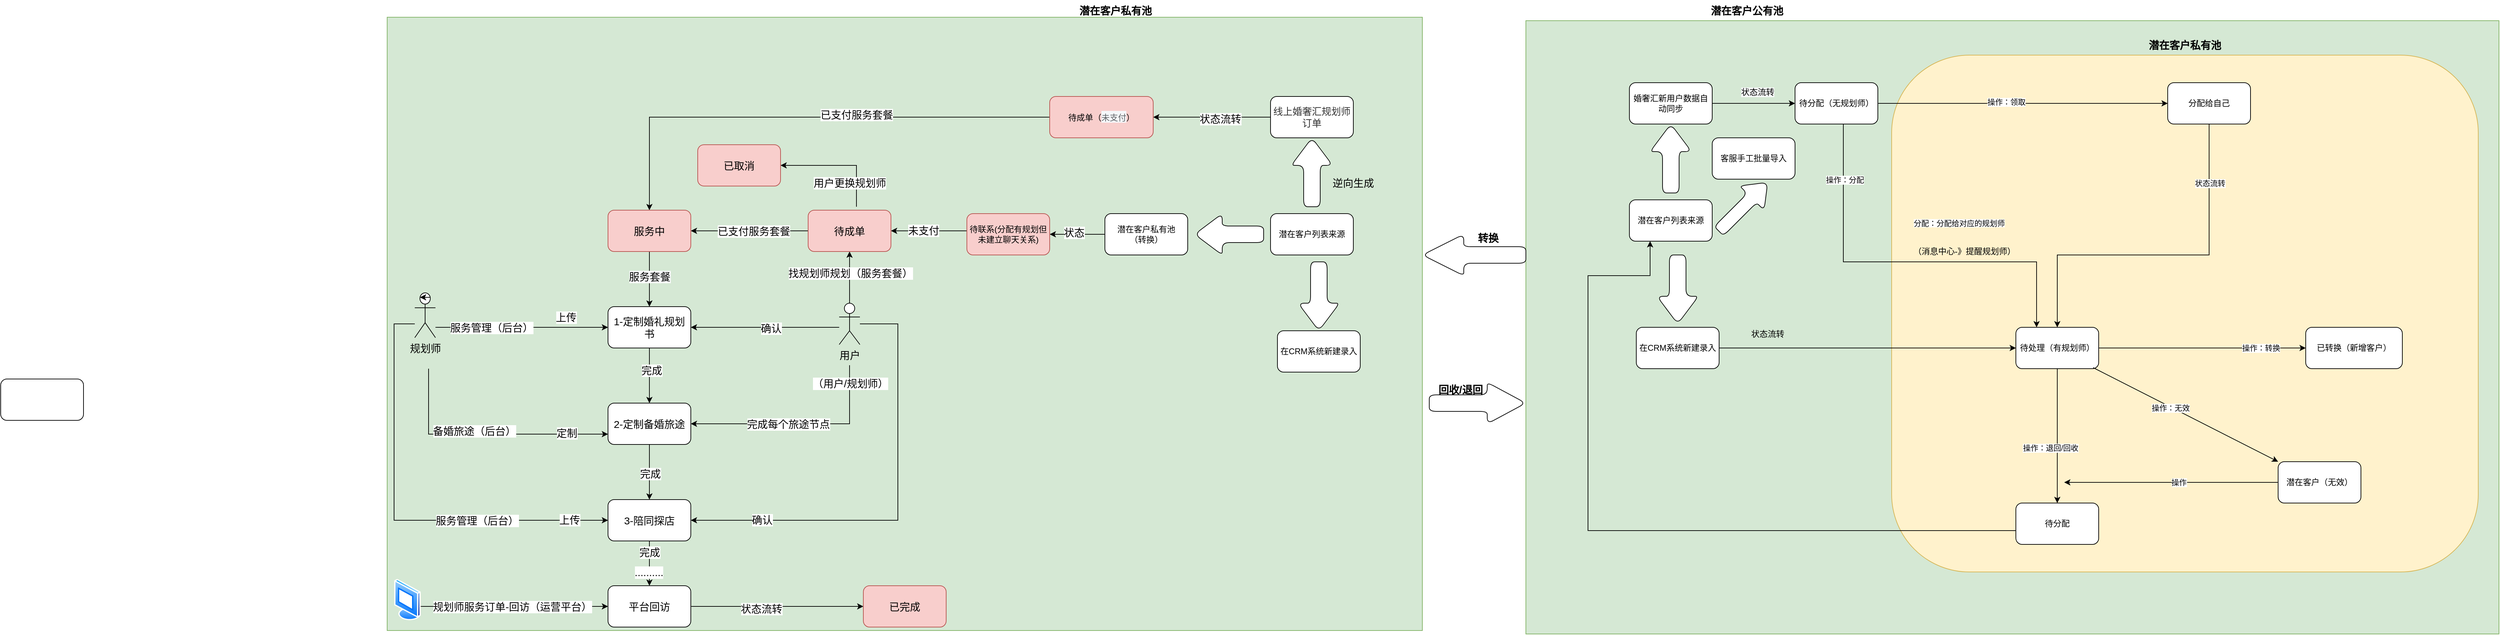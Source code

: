 <mxfile version="20.5.3" type="github">
  <diagram id="AHrSXwYfTzhvrlqlwkTV" name="第 1 页">
    <mxGraphModel dx="5383" dy="2477" grid="1" gridSize="10" guides="1" tooltips="1" connect="1" arrows="1" fold="1" page="1" pageScale="1" pageWidth="827" pageHeight="1169" math="0" shadow="0">
      <root>
        <mxCell id="0" />
        <mxCell id="1" parent="0" />
        <mxCell id="m_f-bOdlUHWgCZtoHaHE-9" value="" style="rounded=0;whiteSpace=wrap;html=1;fontSize=15;fillColor=#d5e8d4;strokeColor=#82b366;" vertex="1" parent="1">
          <mxGeometry x="-1720" y="-65" width="1500" height="890" as="geometry" />
        </mxCell>
        <mxCell id="jvQon4aiT2xwoVpZ9eFU-58" value="" style="rounded=0;whiteSpace=wrap;html=1;fillColor=#d5e8d4;strokeColor=#82b366;" parent="1" vertex="1">
          <mxGeometry x="-70" y="-60" width="1410" height="890" as="geometry" />
        </mxCell>
        <mxCell id="m_f-bOdlUHWgCZtoHaHE-1" value="" style="rounded=1;whiteSpace=wrap;html=1;fillColor=#fff2cc;strokeColor=#d6b656;" vertex="1" parent="1">
          <mxGeometry x="460" y="-10" width="850" height="750" as="geometry" />
        </mxCell>
        <mxCell id="jvQon4aiT2xwoVpZ9eFU-1" value="潜在客户列表来源" style="rounded=1;whiteSpace=wrap;html=1;" parent="1" vertex="1">
          <mxGeometry x="80" y="200" width="120" height="60" as="geometry" />
        </mxCell>
        <mxCell id="jvQon4aiT2xwoVpZ9eFU-4" value="" style="shape=singleArrow;whiteSpace=wrap;html=1;arrowWidth=0.4;arrowSize=0.4;rounded=1;direction=south;rotation=-180;" parent="1" vertex="1">
          <mxGeometry x="110" y="90" width="60" height="100" as="geometry" />
        </mxCell>
        <mxCell id="jvQon4aiT2xwoVpZ9eFU-17" value="" style="edgeStyle=orthogonalEdgeStyle;rounded=0;orthogonalLoop=1;jettySize=auto;html=1;" parent="1" source="jvQon4aiT2xwoVpZ9eFU-5" target="jvQon4aiT2xwoVpZ9eFU-16" edge="1">
          <mxGeometry relative="1" as="geometry" />
        </mxCell>
        <mxCell id="jvQon4aiT2xwoVpZ9eFU-5" value="婚奢汇新用户数据自动同步" style="rounded=1;whiteSpace=wrap;html=1;" parent="1" vertex="1">
          <mxGeometry x="80" y="30" width="120" height="60" as="geometry" />
        </mxCell>
        <mxCell id="jvQon4aiT2xwoVpZ9eFU-6" value="客服手工批量导入" style="whiteSpace=wrap;html=1;rounded=1;" parent="1" vertex="1">
          <mxGeometry x="200" y="110" width="120" height="60" as="geometry" />
        </mxCell>
        <mxCell id="jvQon4aiT2xwoVpZ9eFU-14" value="" style="edgeStyle=orthogonalEdgeStyle;rounded=0;orthogonalLoop=1;jettySize=auto;html=1;" parent="1" source="jvQon4aiT2xwoVpZ9eFU-10" target="jvQon4aiT2xwoVpZ9eFU-13" edge="1">
          <mxGeometry relative="1" as="geometry" />
        </mxCell>
        <mxCell id="jvQon4aiT2xwoVpZ9eFU-10" value="在CRM系统新建录入" style="whiteSpace=wrap;html=1;rounded=1;" parent="1" vertex="1">
          <mxGeometry x="90" y="385" width="120" height="60" as="geometry" />
        </mxCell>
        <mxCell id="jvQon4aiT2xwoVpZ9eFU-12" value="" style="shape=singleArrow;whiteSpace=wrap;html=1;arrowWidth=0.4;arrowSize=0.4;rounded=1;direction=south;" parent="1" vertex="1">
          <mxGeometry x="120" y="280" width="60" height="100" as="geometry" />
        </mxCell>
        <mxCell id="jvQon4aiT2xwoVpZ9eFU-26" value="" style="edgeStyle=orthogonalEdgeStyle;rounded=0;orthogonalLoop=1;jettySize=auto;html=1;" parent="1" source="jvQon4aiT2xwoVpZ9eFU-13" target="jvQon4aiT2xwoVpZ9eFU-25" edge="1">
          <mxGeometry relative="1" as="geometry" />
        </mxCell>
        <mxCell id="jvQon4aiT2xwoVpZ9eFU-27" value="操作：退回/回收" style="edgeLabel;html=1;align=center;verticalAlign=middle;resizable=0;points=[];" parent="jvQon4aiT2xwoVpZ9eFU-26" vertex="1" connectable="0">
          <mxGeometry x="-0.1" y="1" relative="1" as="geometry">
            <mxPoint x="-11" y="27" as="offset" />
          </mxGeometry>
        </mxCell>
        <mxCell id="jvQon4aiT2xwoVpZ9eFU-37" value="" style="edgeStyle=orthogonalEdgeStyle;rounded=0;orthogonalLoop=1;jettySize=auto;html=1;" parent="1" source="jvQon4aiT2xwoVpZ9eFU-13" target="jvQon4aiT2xwoVpZ9eFU-36" edge="1">
          <mxGeometry relative="1" as="geometry" />
        </mxCell>
        <mxCell id="jvQon4aiT2xwoVpZ9eFU-39" value="操作：转换" style="edgeLabel;html=1;align=center;verticalAlign=middle;resizable=0;points=[];" parent="jvQon4aiT2xwoVpZ9eFU-37" vertex="1" connectable="0">
          <mxGeometry x="-0.496" y="2" relative="1" as="geometry">
            <mxPoint x="159" y="2" as="offset" />
          </mxGeometry>
        </mxCell>
        <mxCell id="jvQon4aiT2xwoVpZ9eFU-13" value="待处理（有规划师）" style="whiteSpace=wrap;html=1;rounded=1;" parent="1" vertex="1">
          <mxGeometry x="640" y="385" width="120" height="60" as="geometry" />
        </mxCell>
        <mxCell id="jvQon4aiT2xwoVpZ9eFU-15" value="状态流转" style="text;html=1;align=center;verticalAlign=middle;resizable=0;points=[];autosize=1;strokeColor=none;fillColor=none;" parent="1" vertex="1">
          <mxGeometry x="245" y="380" width="70" height="30" as="geometry" />
        </mxCell>
        <mxCell id="jvQon4aiT2xwoVpZ9eFU-21" style="edgeStyle=orthogonalEdgeStyle;rounded=0;orthogonalLoop=1;jettySize=auto;html=1;entryX=0.25;entryY=0;entryDx=0;entryDy=0;" parent="1" source="jvQon4aiT2xwoVpZ9eFU-16" target="jvQon4aiT2xwoVpZ9eFU-13" edge="1">
          <mxGeometry relative="1" as="geometry">
            <mxPoint x="380" y="370" as="targetPoint" />
            <Array as="points">
              <mxPoint x="390" y="290" />
              <mxPoint x="670" y="290" />
            </Array>
          </mxGeometry>
        </mxCell>
        <mxCell id="jvQon4aiT2xwoVpZ9eFU-24" value="操作：分配" style="edgeLabel;html=1;align=center;verticalAlign=middle;resizable=0;points=[];" parent="jvQon4aiT2xwoVpZ9eFU-21" vertex="1" connectable="0">
          <mxGeometry x="-0.539" y="2" relative="1" as="geometry">
            <mxPoint y="-52" as="offset" />
          </mxGeometry>
        </mxCell>
        <mxCell id="jvQon4aiT2xwoVpZ9eFU-29" value="" style="edgeStyle=orthogonalEdgeStyle;rounded=0;orthogonalLoop=1;jettySize=auto;html=1;" parent="1" source="jvQon4aiT2xwoVpZ9eFU-16" target="jvQon4aiT2xwoVpZ9eFU-28" edge="1">
          <mxGeometry relative="1" as="geometry" />
        </mxCell>
        <mxCell id="jvQon4aiT2xwoVpZ9eFU-31" value="操作：领取" style="edgeLabel;html=1;align=center;verticalAlign=middle;resizable=0;points=[];" parent="jvQon4aiT2xwoVpZ9eFU-29" vertex="1" connectable="0">
          <mxGeometry x="-0.117" y="3" relative="1" as="geometry">
            <mxPoint y="1" as="offset" />
          </mxGeometry>
        </mxCell>
        <mxCell id="jvQon4aiT2xwoVpZ9eFU-16" value="待分配（无规划师）" style="whiteSpace=wrap;html=1;rounded=1;" parent="1" vertex="1">
          <mxGeometry x="320" y="30" width="120" height="60" as="geometry" />
        </mxCell>
        <mxCell id="jvQon4aiT2xwoVpZ9eFU-18" value="&lt;meta charset=&quot;utf-8&quot;&gt;&lt;span style=&quot;color: rgb(0, 0, 0); font-family: Helvetica; font-size: 12px; font-style: normal; font-variant-ligatures: normal; font-variant-caps: normal; font-weight: 400; letter-spacing: normal; orphans: 2; text-align: center; text-indent: 0px; text-transform: none; widows: 2; word-spacing: 0px; -webkit-text-stroke-width: 0px; background-color: rgb(248, 249, 250); text-decoration-thickness: initial; text-decoration-style: initial; text-decoration-color: initial; float: none; display: inline !important;&quot;&gt;状态流转&lt;/span&gt;" style="text;whiteSpace=wrap;html=1;" parent="1" vertex="1">
          <mxGeometry x="240" y="30" width="80" height="40" as="geometry" />
        </mxCell>
        <mxCell id="jvQon4aiT2xwoVpZ9eFU-19" value="" style="shape=singleArrow;whiteSpace=wrap;html=1;arrowWidth=0.378;arrowSize=0.323;rounded=1;direction=north;rotation=45;" parent="1" vertex="1">
          <mxGeometry x="220" y="160" width="50" height="100" as="geometry" />
        </mxCell>
        <mxCell id="jvQon4aiT2xwoVpZ9eFU-23" value="（消息中心-》提醒规划师）" style="text;html=1;align=center;verticalAlign=middle;resizable=0;points=[];autosize=1;strokeColor=none;fillColor=none;" parent="1" vertex="1">
          <mxGeometry x="480" y="260" width="170" height="30" as="geometry" />
        </mxCell>
        <mxCell id="jvQon4aiT2xwoVpZ9eFU-35" style="edgeStyle=orthogonalEdgeStyle;rounded=0;orthogonalLoop=1;jettySize=auto;html=1;entryX=0.25;entryY=1;entryDx=0;entryDy=0;" parent="1" source="jvQon4aiT2xwoVpZ9eFU-25" target="jvQon4aiT2xwoVpZ9eFU-1" edge="1">
          <mxGeometry relative="1" as="geometry">
            <mxPoint x="30" y="330" as="targetPoint" />
            <Array as="points">
              <mxPoint x="20" y="680" />
              <mxPoint x="20" y="310" />
              <mxPoint x="110" y="310" />
            </Array>
          </mxGeometry>
        </mxCell>
        <mxCell id="jvQon4aiT2xwoVpZ9eFU-25" value="待分配" style="whiteSpace=wrap;html=1;rounded=1;" parent="1" vertex="1">
          <mxGeometry x="640" y="640" width="120" height="60" as="geometry" />
        </mxCell>
        <mxCell id="jvQon4aiT2xwoVpZ9eFU-33" style="edgeStyle=orthogonalEdgeStyle;rounded=0;orthogonalLoop=1;jettySize=auto;html=1;entryX=0.5;entryY=0;entryDx=0;entryDy=0;" parent="1" source="jvQon4aiT2xwoVpZ9eFU-28" target="jvQon4aiT2xwoVpZ9eFU-13" edge="1">
          <mxGeometry relative="1" as="geometry">
            <Array as="points">
              <mxPoint x="920" y="280" />
              <mxPoint x="700" y="280" />
            </Array>
          </mxGeometry>
        </mxCell>
        <mxCell id="jvQon4aiT2xwoVpZ9eFU-34" value="状态流转" style="edgeLabel;html=1;align=center;verticalAlign=middle;resizable=0;points=[];" parent="jvQon4aiT2xwoVpZ9eFU-33" vertex="1" connectable="0">
          <mxGeometry x="-0.666" y="1" relative="1" as="geometry">
            <mxPoint as="offset" />
          </mxGeometry>
        </mxCell>
        <mxCell id="jvQon4aiT2xwoVpZ9eFU-28" value="分配给自己" style="whiteSpace=wrap;html=1;rounded=1;" parent="1" vertex="1">
          <mxGeometry x="860" y="30" width="120" height="60" as="geometry" />
        </mxCell>
        <mxCell id="jvQon4aiT2xwoVpZ9eFU-30" value="&lt;span style=&quot;color: rgb(0, 0, 0); font-family: Helvetica; font-size: 11px; font-style: normal; font-variant-ligatures: normal; font-variant-caps: normal; font-weight: 400; letter-spacing: normal; orphans: 2; text-align: center; text-indent: 0px; text-transform: none; widows: 2; word-spacing: 0px; -webkit-text-stroke-width: 0px; background-color: rgb(255, 255, 255); text-decoration-thickness: initial; text-decoration-style: initial; text-decoration-color: initial; float: none; display: inline !important;&quot;&gt;分配：分配给对应的规划师&lt;/span&gt;" style="text;whiteSpace=wrap;html=1;" parent="1" vertex="1">
          <mxGeometry x="490" y="220" width="150" height="40" as="geometry" />
        </mxCell>
        <mxCell id="jvQon4aiT2xwoVpZ9eFU-36" value="已转换（新增客户）" style="whiteSpace=wrap;html=1;rounded=1;" parent="1" vertex="1">
          <mxGeometry x="1060" y="385" width="140" height="60" as="geometry" />
        </mxCell>
        <mxCell id="jvQon4aiT2xwoVpZ9eFU-40" value="" style="endArrow=classic;html=1;rounded=0;exitX=0.933;exitY=0.975;exitDx=0;exitDy=0;exitPerimeter=0;entryX=0;entryY=0;entryDx=0;entryDy=0;" parent="1" source="jvQon4aiT2xwoVpZ9eFU-13" target="jvQon4aiT2xwoVpZ9eFU-41" edge="1">
          <mxGeometry width="50" height="50" relative="1" as="geometry">
            <mxPoint x="620" y="540" as="sourcePoint" />
            <mxPoint x="630" y="520" as="targetPoint" />
          </mxGeometry>
        </mxCell>
        <mxCell id="jvQon4aiT2xwoVpZ9eFU-42" value="操作：无效" style="edgeLabel;html=1;align=center;verticalAlign=middle;resizable=0;points=[];" parent="jvQon4aiT2xwoVpZ9eFU-40" vertex="1" connectable="0">
          <mxGeometry x="-0.158" y="-1" relative="1" as="geometry">
            <mxPoint as="offset" />
          </mxGeometry>
        </mxCell>
        <mxCell id="jvQon4aiT2xwoVpZ9eFU-43" style="edgeStyle=orthogonalEdgeStyle;rounded=0;orthogonalLoop=1;jettySize=auto;html=1;" parent="1" source="jvQon4aiT2xwoVpZ9eFU-41" edge="1">
          <mxGeometry relative="1" as="geometry">
            <mxPoint x="710" y="610" as="targetPoint" />
          </mxGeometry>
        </mxCell>
        <mxCell id="jvQon4aiT2xwoVpZ9eFU-45" value="操作" style="edgeLabel;html=1;align=center;verticalAlign=middle;resizable=0;points=[];" parent="jvQon4aiT2xwoVpZ9eFU-43" vertex="1" connectable="0">
          <mxGeometry x="-0.074" relative="1" as="geometry">
            <mxPoint as="offset" />
          </mxGeometry>
        </mxCell>
        <mxCell id="jvQon4aiT2xwoVpZ9eFU-41" value="潜在客户（无效）" style="rounded=1;whiteSpace=wrap;html=1;" parent="1" vertex="1">
          <mxGeometry x="1020" y="580" width="120" height="60" as="geometry" />
        </mxCell>
        <mxCell id="jvQon4aiT2xwoVpZ9eFU-49" value="潜在客户列表来源" style="rounded=1;whiteSpace=wrap;html=1;" parent="1" vertex="1">
          <mxGeometry x="-440" y="220" width="120" height="60" as="geometry" />
        </mxCell>
        <mxCell id="jvQon4aiT2xwoVpZ9eFU-50" value="" style="shape=singleArrow;whiteSpace=wrap;html=1;arrowWidth=0.4;arrowSize=0.4;rounded=1;direction=south;rotation=-180;" parent="1" vertex="1">
          <mxGeometry x="-410" y="110" width="60" height="100" as="geometry" />
        </mxCell>
        <mxCell id="m_f-bOdlUHWgCZtoHaHE-18" value="" style="edgeStyle=orthogonalEdgeStyle;rounded=0;orthogonalLoop=1;jettySize=auto;html=1;fontSize=15;" edge="1" parent="1" source="jvQon4aiT2xwoVpZ9eFU-51" target="m_f-bOdlUHWgCZtoHaHE-17">
          <mxGeometry relative="1" as="geometry" />
        </mxCell>
        <mxCell id="m_f-bOdlUHWgCZtoHaHE-19" value="状态流转" style="edgeLabel;html=1;align=center;verticalAlign=middle;resizable=0;points=[];fontSize=15;" vertex="1" connectable="0" parent="m_f-bOdlUHWgCZtoHaHE-18">
          <mxGeometry x="-0.133" y="2" relative="1" as="geometry">
            <mxPoint as="offset" />
          </mxGeometry>
        </mxCell>
        <mxCell id="jvQon4aiT2xwoVpZ9eFU-51" value="&lt;span style=&quot;color: rgb(51, 51, 51); font-family: PingFangSC-Regular, &amp;quot;PingFang SC&amp;quot;, sans-serif; font-size: 14px; text-align: left; background-color: rgb(255, 255, 255);&quot;&gt;线上婚奢汇规划师订单&lt;/span&gt;" style="rounded=1;whiteSpace=wrap;html=1;" parent="1" vertex="1">
          <mxGeometry x="-440" y="50" width="120" height="60" as="geometry" />
        </mxCell>
        <mxCell id="m_f-bOdlUHWgCZtoHaHE-21" value="" style="edgeStyle=orthogonalEdgeStyle;rounded=0;orthogonalLoop=1;jettySize=auto;html=1;fontSize=15;" edge="1" parent="1" source="jvQon4aiT2xwoVpZ9eFU-52" target="m_f-bOdlUHWgCZtoHaHE-20">
          <mxGeometry relative="1" as="geometry" />
        </mxCell>
        <mxCell id="m_f-bOdlUHWgCZtoHaHE-45" value="状态" style="edgeLabel;html=1;align=center;verticalAlign=middle;resizable=0;points=[];fontSize=15;" vertex="1" connectable="0" parent="m_f-bOdlUHWgCZtoHaHE-21">
          <mxGeometry x="0.143" y="-3" relative="1" as="geometry">
            <mxPoint as="offset" />
          </mxGeometry>
        </mxCell>
        <mxCell id="jvQon4aiT2xwoVpZ9eFU-52" value="潜在客户私有池&lt;br&gt;（转换）" style="whiteSpace=wrap;html=1;rounded=1;" parent="1" vertex="1">
          <mxGeometry x="-680" y="220" width="120" height="60" as="geometry" />
        </mxCell>
        <mxCell id="jvQon4aiT2xwoVpZ9eFU-53" value="在CRM系统新建录入" style="whiteSpace=wrap;html=1;rounded=1;" parent="1" vertex="1">
          <mxGeometry x="-430" y="390" width="120" height="60" as="geometry" />
        </mxCell>
        <mxCell id="jvQon4aiT2xwoVpZ9eFU-54" value="" style="shape=singleArrow;whiteSpace=wrap;html=1;arrowWidth=0.4;arrowSize=0.4;rounded=1;direction=south;" parent="1" vertex="1">
          <mxGeometry x="-400" y="290" width="60" height="100" as="geometry" />
        </mxCell>
        <mxCell id="jvQon4aiT2xwoVpZ9eFU-55" value="" style="shape=singleArrow;whiteSpace=wrap;html=1;arrowWidth=0.4;arrowSize=0.4;rounded=1;direction=west;" parent="1" vertex="1">
          <mxGeometry x="-550" y="220" width="100" height="60" as="geometry" />
        </mxCell>
        <mxCell id="jvQon4aiT2xwoVpZ9eFU-61" value="&lt;b&gt;&lt;font style=&quot;font-size: 15px;&quot;&gt;潜在客户公有池&lt;/font&gt;&lt;/b&gt;" style="text;html=1;align=center;verticalAlign=middle;resizable=0;points=[];autosize=1;strokeColor=none;fillColor=none;" parent="1" vertex="1">
          <mxGeometry x="185" y="-90" width="130" height="30" as="geometry" />
        </mxCell>
        <mxCell id="m_f-bOdlUHWgCZtoHaHE-4" value="&lt;b style=&quot;font-size: 12px;&quot;&gt;&lt;font style=&quot;font-size: 15px;&quot;&gt;潜在客户私有池&lt;/font&gt;&lt;/b&gt;" style="text;html=1;strokeColor=none;fillColor=none;align=center;verticalAlign=middle;whiteSpace=wrap;rounded=0;fontSize=15;" vertex="1" parent="1">
          <mxGeometry x="810" y="-40" width="150" height="30" as="geometry" />
        </mxCell>
        <mxCell id="m_f-bOdlUHWgCZtoHaHE-10" value="&lt;b style=&quot;font-size: 12px;&quot;&gt;&lt;font style=&quot;font-size: 15px;&quot;&gt;潜在客户私有池&lt;/font&gt;&lt;/b&gt;" style="text;html=1;align=center;verticalAlign=middle;resizable=0;points=[];autosize=1;strokeColor=none;fillColor=none;fontSize=15;" vertex="1" parent="1">
          <mxGeometry x="-730" y="-90" width="130" height="30" as="geometry" />
        </mxCell>
        <mxCell id="m_f-bOdlUHWgCZtoHaHE-11" value="" style="shape=singleArrow;whiteSpace=wrap;html=1;arrowWidth=0.4;arrowSize=0.4;rounded=1;direction=west;" vertex="1" parent="1">
          <mxGeometry x="-220" y="250" width="150" height="60" as="geometry" />
        </mxCell>
        <mxCell id="m_f-bOdlUHWgCZtoHaHE-12" value="&lt;b&gt;转换&lt;/b&gt;" style="text;html=1;align=center;verticalAlign=middle;resizable=0;points=[];autosize=1;strokeColor=none;fillColor=none;fontSize=15;" vertex="1" parent="1">
          <mxGeometry x="-150" y="240" width="50" height="30" as="geometry" />
        </mxCell>
        <mxCell id="m_f-bOdlUHWgCZtoHaHE-14" value="逆向生成" style="text;html=1;strokeColor=none;fillColor=none;align=center;verticalAlign=middle;whiteSpace=wrap;rounded=0;fontSize=15;" vertex="1" parent="1">
          <mxGeometry x="-370" y="160" width="100" height="30" as="geometry" />
        </mxCell>
        <mxCell id="m_f-bOdlUHWgCZtoHaHE-15" value="" style="shape=singleArrow;whiteSpace=wrap;html=1;arrowWidth=0.4;arrowSize=0.4;rounded=1;direction=east;" vertex="1" parent="1">
          <mxGeometry x="-210" y="465" width="140" height="60" as="geometry" />
        </mxCell>
        <mxCell id="m_f-bOdlUHWgCZtoHaHE-16" value="&lt;b&gt;回收/退回&lt;/b&gt;" style="text;html=1;align=center;verticalAlign=middle;resizable=0;points=[];autosize=1;strokeColor=none;fillColor=none;fontSize=15;" vertex="1" parent="1">
          <mxGeometry x="-210" y="460" width="90" height="30" as="geometry" />
        </mxCell>
        <mxCell id="m_f-bOdlUHWgCZtoHaHE-95" style="edgeStyle=orthogonalEdgeStyle;rounded=0;orthogonalLoop=1;jettySize=auto;html=1;fontSize=15;" edge="1" parent="1" source="m_f-bOdlUHWgCZtoHaHE-17" target="m_f-bOdlUHWgCZtoHaHE-36">
          <mxGeometry relative="1" as="geometry" />
        </mxCell>
        <mxCell id="m_f-bOdlUHWgCZtoHaHE-96" value="已支付服务套餐" style="edgeLabel;html=1;align=center;verticalAlign=middle;resizable=0;points=[];fontSize=15;" vertex="1" connectable="0" parent="m_f-bOdlUHWgCZtoHaHE-95">
          <mxGeometry x="-0.217" y="-4" relative="1" as="geometry">
            <mxPoint as="offset" />
          </mxGeometry>
        </mxCell>
        <mxCell id="m_f-bOdlUHWgCZtoHaHE-17" value="待成单（&lt;font face=&quot;Helvetica Neue, Helvetica, PingFang SC, Hiragino Sans GB, Microsoft YaHei, 微软雅黑, Arial, sans-serif&quot; color=&quot;#606266&quot;&gt;&lt;span style=&quot;background-color: rgb(245, 247, 250);&quot;&gt;未支付&lt;/span&gt;&lt;/font&gt;）" style="whiteSpace=wrap;html=1;rounded=1;fillColor=#f8cecc;strokeColor=#b85450;" vertex="1" parent="1">
          <mxGeometry x="-760" y="50" width="150" height="60" as="geometry" />
        </mxCell>
        <mxCell id="m_f-bOdlUHWgCZtoHaHE-31" style="edgeStyle=orthogonalEdgeStyle;rounded=0;orthogonalLoop=1;jettySize=auto;html=1;entryX=1;entryY=0.5;entryDx=0;entryDy=0;fontSize=15;" edge="1" parent="1" source="m_f-bOdlUHWgCZtoHaHE-20" target="m_f-bOdlUHWgCZtoHaHE-23">
          <mxGeometry relative="1" as="geometry">
            <Array as="points">
              <mxPoint x="-910" y="245" />
              <mxPoint x="-910" y="245" />
            </Array>
          </mxGeometry>
        </mxCell>
        <mxCell id="m_f-bOdlUHWgCZtoHaHE-48" value="未支付" style="edgeLabel;html=1;align=center;verticalAlign=middle;resizable=0;points=[];fontSize=15;" vertex="1" connectable="0" parent="m_f-bOdlUHWgCZtoHaHE-31">
          <mxGeometry x="0.143" y="-1" relative="1" as="geometry">
            <mxPoint as="offset" />
          </mxGeometry>
        </mxCell>
        <mxCell id="m_f-bOdlUHWgCZtoHaHE-20" value="待联系(分配有规划但未建立聊天关系)" style="whiteSpace=wrap;html=1;rounded=1;fillColor=#f8cecc;strokeColor=#b85450;" vertex="1" parent="1">
          <mxGeometry x="-880" y="220" width="120" height="60" as="geometry" />
        </mxCell>
        <mxCell id="m_f-bOdlUHWgCZtoHaHE-24" value="" style="edgeStyle=orthogonalEdgeStyle;rounded=0;orthogonalLoop=1;jettySize=auto;html=1;fontSize=15;" edge="1" parent="1" source="m_f-bOdlUHWgCZtoHaHE-22" target="m_f-bOdlUHWgCZtoHaHE-23">
          <mxGeometry relative="1" as="geometry" />
        </mxCell>
        <mxCell id="m_f-bOdlUHWgCZtoHaHE-26" value="找规划师规划（服务套餐）" style="edgeLabel;html=1;align=center;verticalAlign=middle;resizable=0;points=[];fontSize=15;" vertex="1" connectable="0" parent="m_f-bOdlUHWgCZtoHaHE-24">
          <mxGeometry x="0.185" y="-1" relative="1" as="geometry">
            <mxPoint as="offset" />
          </mxGeometry>
        </mxCell>
        <mxCell id="m_f-bOdlUHWgCZtoHaHE-59" style="edgeStyle=orthogonalEdgeStyle;rounded=0;orthogonalLoop=1;jettySize=auto;html=1;entryX=1;entryY=0.5;entryDx=0;entryDy=0;fontSize=15;" edge="1" parent="1" source="m_f-bOdlUHWgCZtoHaHE-22" target="m_f-bOdlUHWgCZtoHaHE-39">
          <mxGeometry relative="1" as="geometry">
            <Array as="points">
              <mxPoint x="-1120" y="385" />
              <mxPoint x="-1120" y="385" />
            </Array>
          </mxGeometry>
        </mxCell>
        <mxCell id="m_f-bOdlUHWgCZtoHaHE-60" value="确认" style="edgeLabel;html=1;align=center;verticalAlign=middle;resizable=0;points=[];fontSize=15;" vertex="1" connectable="0" parent="m_f-bOdlUHWgCZtoHaHE-59">
          <mxGeometry x="-0.063" y="1" relative="1" as="geometry">
            <mxPoint x="1" as="offset" />
          </mxGeometry>
        </mxCell>
        <mxCell id="m_f-bOdlUHWgCZtoHaHE-67" style="edgeStyle=orthogonalEdgeStyle;rounded=0;orthogonalLoop=1;jettySize=auto;html=1;entryX=1;entryY=0.5;entryDx=0;entryDy=0;fontSize=15;" edge="1" parent="1" target="m_f-bOdlUHWgCZtoHaHE-61">
          <mxGeometry relative="1" as="geometry">
            <mxPoint x="-1050" y="440" as="sourcePoint" />
            <Array as="points">
              <mxPoint x="-1050" y="525" />
            </Array>
          </mxGeometry>
        </mxCell>
        <mxCell id="m_f-bOdlUHWgCZtoHaHE-69" value="完成每个旅途节点" style="edgeLabel;html=1;align=center;verticalAlign=middle;resizable=0;points=[];fontSize=15;" vertex="1" connectable="0" parent="m_f-bOdlUHWgCZtoHaHE-67">
          <mxGeometry x="0.42" y="1" relative="1" as="geometry">
            <mxPoint x="49" y="-1" as="offset" />
          </mxGeometry>
        </mxCell>
        <mxCell id="m_f-bOdlUHWgCZtoHaHE-78" value="（用户/规划师）" style="edgeLabel;html=1;align=center;verticalAlign=middle;resizable=0;points=[];fontSize=15;" vertex="1" connectable="0" parent="m_f-bOdlUHWgCZtoHaHE-67">
          <mxGeometry x="-0.838" y="1" relative="1" as="geometry">
            <mxPoint as="offset" />
          </mxGeometry>
        </mxCell>
        <mxCell id="m_f-bOdlUHWgCZtoHaHE-83" style="edgeStyle=orthogonalEdgeStyle;rounded=0;orthogonalLoop=1;jettySize=auto;html=1;entryX=1;entryY=0.5;entryDx=0;entryDy=0;fontSize=15;" edge="1" parent="1" source="m_f-bOdlUHWgCZtoHaHE-22" target="m_f-bOdlUHWgCZtoHaHE-73">
          <mxGeometry relative="1" as="geometry">
            <Array as="points">
              <mxPoint x="-980" y="380" />
              <mxPoint x="-980" y="665" />
            </Array>
          </mxGeometry>
        </mxCell>
        <mxCell id="m_f-bOdlUHWgCZtoHaHE-84" value="确认" style="edgeLabel;html=1;align=center;verticalAlign=middle;resizable=0;points=[];fontSize=15;" vertex="1" connectable="0" parent="m_f-bOdlUHWgCZtoHaHE-83">
          <mxGeometry x="0.679" y="-1" relative="1" as="geometry">
            <mxPoint as="offset" />
          </mxGeometry>
        </mxCell>
        <mxCell id="m_f-bOdlUHWgCZtoHaHE-22" value="用户" style="shape=umlActor;verticalLabelPosition=bottom;verticalAlign=top;html=1;outlineConnect=0;fontSize=15;" vertex="1" parent="1">
          <mxGeometry x="-1065" y="350" width="30" height="60" as="geometry" />
        </mxCell>
        <mxCell id="m_f-bOdlUHWgCZtoHaHE-35" style="edgeStyle=orthogonalEdgeStyle;rounded=0;orthogonalLoop=1;jettySize=auto;html=1;fontSize=15;entryX=1;entryY=0.5;entryDx=0;entryDy=0;" edge="1" parent="1" source="m_f-bOdlUHWgCZtoHaHE-23" target="m_f-bOdlUHWgCZtoHaHE-36">
          <mxGeometry relative="1" as="geometry">
            <mxPoint x="-1220.0" y="245" as="targetPoint" />
          </mxGeometry>
        </mxCell>
        <mxCell id="m_f-bOdlUHWgCZtoHaHE-37" value="已支付服务套餐" style="edgeLabel;html=1;align=center;verticalAlign=middle;resizable=0;points=[];fontSize=15;" vertex="1" connectable="0" parent="m_f-bOdlUHWgCZtoHaHE-35">
          <mxGeometry x="0.325" y="-1" relative="1" as="geometry">
            <mxPoint x="33" y="1" as="offset" />
          </mxGeometry>
        </mxCell>
        <mxCell id="m_f-bOdlUHWgCZtoHaHE-23" value="" style="rounded=1;whiteSpace=wrap;html=1;fontSize=15;verticalAlign=top;fillColor=#f8cecc;strokeColor=#b85450;" vertex="1" parent="1">
          <mxGeometry x="-1110" y="215" width="120" height="60" as="geometry" />
        </mxCell>
        <mxCell id="m_f-bOdlUHWgCZtoHaHE-98" style="edgeStyle=orthogonalEdgeStyle;rounded=0;orthogonalLoop=1;jettySize=auto;html=1;entryX=1;entryY=0.5;entryDx=0;entryDy=0;fontSize=15;" edge="1" parent="1" target="m_f-bOdlUHWgCZtoHaHE-97">
          <mxGeometry relative="1" as="geometry">
            <mxPoint x="-1040" y="210" as="sourcePoint" />
            <Array as="points">
              <mxPoint x="-1040" y="150" />
            </Array>
          </mxGeometry>
        </mxCell>
        <mxCell id="m_f-bOdlUHWgCZtoHaHE-99" value="用户更换规划师" style="edgeLabel;html=1;align=center;verticalAlign=middle;resizable=0;points=[];fontSize=15;" vertex="1" connectable="0" parent="m_f-bOdlUHWgCZtoHaHE-98">
          <mxGeometry x="0.311" y="-2" relative="1" as="geometry">
            <mxPoint x="41" y="27" as="offset" />
          </mxGeometry>
        </mxCell>
        <mxCell id="m_f-bOdlUHWgCZtoHaHE-28" value="待成单" style="text;html=1;strokeColor=none;fillColor=none;align=center;verticalAlign=middle;whiteSpace=wrap;rounded=0;fontSize=15;" vertex="1" parent="1">
          <mxGeometry x="-1080" y="230" width="60" height="30" as="geometry" />
        </mxCell>
        <mxCell id="m_f-bOdlUHWgCZtoHaHE-32" value="" style="rounded=1;whiteSpace=wrap;html=1;fontSize=15;verticalAlign=top;" vertex="1" parent="1">
          <mxGeometry x="-2280" y="460" width="120" height="60" as="geometry" />
        </mxCell>
        <mxCell id="m_f-bOdlUHWgCZtoHaHE-40" value="" style="edgeStyle=orthogonalEdgeStyle;rounded=0;orthogonalLoop=1;jettySize=auto;html=1;fontSize=15;" edge="1" parent="1" source="m_f-bOdlUHWgCZtoHaHE-36" target="m_f-bOdlUHWgCZtoHaHE-39">
          <mxGeometry relative="1" as="geometry" />
        </mxCell>
        <mxCell id="m_f-bOdlUHWgCZtoHaHE-42" value="&lt;span style=&quot;background-color: rgb(248, 249, 250);&quot;&gt;服务套餐&lt;/span&gt;" style="edgeLabel;html=1;align=center;verticalAlign=middle;resizable=0;points=[];fontSize=15;" vertex="1" connectable="0" parent="m_f-bOdlUHWgCZtoHaHE-40">
          <mxGeometry x="-0.129" relative="1" as="geometry">
            <mxPoint y="1" as="offset" />
          </mxGeometry>
        </mxCell>
        <mxCell id="m_f-bOdlUHWgCZtoHaHE-36" value="服务中" style="rounded=1;whiteSpace=wrap;html=1;fontSize=15;fillColor=#f8cecc;strokeColor=#b85450;" vertex="1" parent="1">
          <mxGeometry x="-1400" y="215" width="120" height="60" as="geometry" />
        </mxCell>
        <mxCell id="m_f-bOdlUHWgCZtoHaHE-62" value="" style="edgeStyle=orthogonalEdgeStyle;rounded=0;orthogonalLoop=1;jettySize=auto;html=1;fontSize=15;" edge="1" parent="1" source="m_f-bOdlUHWgCZtoHaHE-39" target="m_f-bOdlUHWgCZtoHaHE-61">
          <mxGeometry relative="1" as="geometry" />
        </mxCell>
        <mxCell id="m_f-bOdlUHWgCZtoHaHE-68" value="完成" style="edgeLabel;html=1;align=center;verticalAlign=middle;resizable=0;points=[];fontSize=15;" vertex="1" connectable="0" parent="m_f-bOdlUHWgCZtoHaHE-62">
          <mxGeometry x="-0.236" y="3" relative="1" as="geometry">
            <mxPoint y="1" as="offset" />
          </mxGeometry>
        </mxCell>
        <mxCell id="m_f-bOdlUHWgCZtoHaHE-39" value="1-定制婚礼规划书" style="whiteSpace=wrap;html=1;fontSize=15;rounded=1;" vertex="1" parent="1">
          <mxGeometry x="-1400" y="355" width="120" height="60" as="geometry" />
        </mxCell>
        <mxCell id="m_f-bOdlUHWgCZtoHaHE-50" style="edgeStyle=orthogonalEdgeStyle;rounded=0;orthogonalLoop=1;jettySize=auto;html=1;entryX=0;entryY=0.5;entryDx=0;entryDy=0;fontSize=15;" edge="1" parent="1" source="m_f-bOdlUHWgCZtoHaHE-49" target="m_f-bOdlUHWgCZtoHaHE-39">
          <mxGeometry relative="1" as="geometry">
            <Array as="points">
              <mxPoint x="-1590" y="385" />
              <mxPoint x="-1590" y="385" />
            </Array>
          </mxGeometry>
        </mxCell>
        <mxCell id="m_f-bOdlUHWgCZtoHaHE-57" value="服务管理（后台）" style="edgeLabel;html=1;align=center;verticalAlign=middle;resizable=0;points=[];fontSize=15;" vertex="1" connectable="0" parent="m_f-bOdlUHWgCZtoHaHE-50">
          <mxGeometry x="-0.669" y="-3" relative="1" as="geometry">
            <mxPoint x="39" y="-3" as="offset" />
          </mxGeometry>
        </mxCell>
        <mxCell id="m_f-bOdlUHWgCZtoHaHE-58" value="上传" style="edgeLabel;html=1;align=center;verticalAlign=middle;resizable=0;points=[];fontSize=15;" vertex="1" connectable="0" parent="m_f-bOdlUHWgCZtoHaHE-50">
          <mxGeometry x="0.509" y="-5" relative="1" as="geometry">
            <mxPoint y="-20" as="offset" />
          </mxGeometry>
        </mxCell>
        <mxCell id="m_f-bOdlUHWgCZtoHaHE-64" style="edgeStyle=orthogonalEdgeStyle;rounded=0;orthogonalLoop=1;jettySize=auto;html=1;fontSize=15;entryX=0;entryY=0.75;entryDx=0;entryDy=0;" edge="1" parent="1" target="m_f-bOdlUHWgCZtoHaHE-61">
          <mxGeometry relative="1" as="geometry">
            <mxPoint x="-1660" y="445" as="sourcePoint" />
            <mxPoint x="-1445" y="540" as="targetPoint" />
            <Array as="points">
              <mxPoint x="-1660" y="445" />
              <mxPoint x="-1660" y="540" />
            </Array>
          </mxGeometry>
        </mxCell>
        <mxCell id="m_f-bOdlUHWgCZtoHaHE-65" value="备婚旅途（后台）" style="edgeLabel;html=1;align=center;verticalAlign=middle;resizable=0;points=[];fontSize=15;" vertex="1" connectable="0" parent="m_f-bOdlUHWgCZtoHaHE-64">
          <mxGeometry x="-0.166" relative="1" as="geometry">
            <mxPoint x="13" y="-5" as="offset" />
          </mxGeometry>
        </mxCell>
        <mxCell id="m_f-bOdlUHWgCZtoHaHE-66" value="定制" style="edgeLabel;html=1;align=center;verticalAlign=middle;resizable=0;points=[];fontSize=15;" vertex="1" connectable="0" parent="m_f-bOdlUHWgCZtoHaHE-64">
          <mxGeometry x="0.665" y="2" relative="1" as="geometry">
            <mxPoint x="-1" as="offset" />
          </mxGeometry>
        </mxCell>
        <mxCell id="m_f-bOdlUHWgCZtoHaHE-80" style="edgeStyle=orthogonalEdgeStyle;rounded=0;orthogonalLoop=1;jettySize=auto;html=1;entryX=0;entryY=0.5;entryDx=0;entryDy=0;fontSize=15;" edge="1" parent="1" source="m_f-bOdlUHWgCZtoHaHE-49" target="m_f-bOdlUHWgCZtoHaHE-73">
          <mxGeometry relative="1" as="geometry">
            <Array as="points">
              <mxPoint x="-1710" y="380" />
              <mxPoint x="-1710" y="665" />
            </Array>
          </mxGeometry>
        </mxCell>
        <mxCell id="m_f-bOdlUHWgCZtoHaHE-81" value="服务管理（后台）" style="edgeLabel;html=1;align=center;verticalAlign=middle;resizable=0;points=[];fontSize=15;" vertex="1" connectable="0" parent="m_f-bOdlUHWgCZtoHaHE-80">
          <mxGeometry x="0.314" y="-1" relative="1" as="geometry">
            <mxPoint x="24" y="-1" as="offset" />
          </mxGeometry>
        </mxCell>
        <mxCell id="m_f-bOdlUHWgCZtoHaHE-82" value="上传" style="edgeLabel;html=1;align=center;verticalAlign=middle;resizable=0;points=[];fontSize=15;" vertex="1" connectable="0" parent="m_f-bOdlUHWgCZtoHaHE-80">
          <mxGeometry x="0.817" y="1" relative="1" as="geometry">
            <mxPoint x="1" as="offset" />
          </mxGeometry>
        </mxCell>
        <mxCell id="m_f-bOdlUHWgCZtoHaHE-49" value="规划师" style="shape=umlActor;verticalLabelPosition=bottom;verticalAlign=top;html=1;outlineConnect=0;fontSize=15;" vertex="1" parent="1">
          <mxGeometry x="-1680" y="335" width="30" height="65" as="geometry" />
        </mxCell>
        <mxCell id="m_f-bOdlUHWgCZtoHaHE-53" style="edgeStyle=orthogonalEdgeStyle;rounded=0;orthogonalLoop=1;jettySize=auto;html=1;exitX=0.75;exitY=0.1;exitDx=0;exitDy=0;exitPerimeter=0;entryX=0.25;entryY=0.1;entryDx=0;entryDy=0;entryPerimeter=0;fontSize=15;" edge="1" parent="1" source="m_f-bOdlUHWgCZtoHaHE-49" target="m_f-bOdlUHWgCZtoHaHE-49">
          <mxGeometry relative="1" as="geometry" />
        </mxCell>
        <mxCell id="m_f-bOdlUHWgCZtoHaHE-74" value="" style="edgeStyle=orthogonalEdgeStyle;rounded=0;orthogonalLoop=1;jettySize=auto;html=1;fontSize=15;" edge="1" parent="1" source="m_f-bOdlUHWgCZtoHaHE-61" target="m_f-bOdlUHWgCZtoHaHE-73">
          <mxGeometry relative="1" as="geometry" />
        </mxCell>
        <mxCell id="m_f-bOdlUHWgCZtoHaHE-76" value="完成" style="edgeLabel;html=1;align=center;verticalAlign=middle;resizable=0;points=[];fontSize=15;" vertex="1" connectable="0" parent="m_f-bOdlUHWgCZtoHaHE-74">
          <mxGeometry x="0.014" y="1" relative="1" as="geometry">
            <mxPoint y="1" as="offset" />
          </mxGeometry>
        </mxCell>
        <mxCell id="m_f-bOdlUHWgCZtoHaHE-61" value="2-定制备婚旅途" style="whiteSpace=wrap;html=1;fontSize=15;rounded=1;" vertex="1" parent="1">
          <mxGeometry x="-1400" y="495" width="120" height="60" as="geometry" />
        </mxCell>
        <mxCell id="m_f-bOdlUHWgCZtoHaHE-86" value="" style="edgeStyle=orthogonalEdgeStyle;rounded=0;orthogonalLoop=1;jettySize=auto;html=1;fontSize=15;" edge="1" parent="1" source="m_f-bOdlUHWgCZtoHaHE-73" target="m_f-bOdlUHWgCZtoHaHE-85">
          <mxGeometry relative="1" as="geometry" />
        </mxCell>
        <mxCell id="m_f-bOdlUHWgCZtoHaHE-87" value="完成" style="edgeLabel;html=1;align=center;verticalAlign=middle;resizable=0;points=[];fontSize=15;" vertex="1" connectable="0" parent="m_f-bOdlUHWgCZtoHaHE-86">
          <mxGeometry x="-0.235" relative="1" as="geometry">
            <mxPoint y="-9" as="offset" />
          </mxGeometry>
        </mxCell>
        <mxCell id="m_f-bOdlUHWgCZtoHaHE-88" value=".........." style="edgeLabel;html=1;align=center;verticalAlign=middle;resizable=0;points=[];fontSize=15;" vertex="1" connectable="0" parent="m_f-bOdlUHWgCZtoHaHE-86">
          <mxGeometry x="0.336" y="-1" relative="1" as="geometry">
            <mxPoint y="1" as="offset" />
          </mxGeometry>
        </mxCell>
        <mxCell id="m_f-bOdlUHWgCZtoHaHE-73" value="3-陪同探店" style="whiteSpace=wrap;html=1;fontSize=15;rounded=1;" vertex="1" parent="1">
          <mxGeometry x="-1400" y="635" width="120" height="60" as="geometry" />
        </mxCell>
        <mxCell id="m_f-bOdlUHWgCZtoHaHE-93" value="" style="edgeStyle=orthogonalEdgeStyle;rounded=0;orthogonalLoop=1;jettySize=auto;html=1;fontSize=15;" edge="1" parent="1" source="m_f-bOdlUHWgCZtoHaHE-85" target="m_f-bOdlUHWgCZtoHaHE-92">
          <mxGeometry relative="1" as="geometry" />
        </mxCell>
        <mxCell id="m_f-bOdlUHWgCZtoHaHE-94" value="状态流转" style="edgeLabel;html=1;align=center;verticalAlign=middle;resizable=0;points=[];fontSize=15;" vertex="1" connectable="0" parent="m_f-bOdlUHWgCZtoHaHE-93">
          <mxGeometry x="-0.189" y="-3" relative="1" as="geometry">
            <mxPoint as="offset" />
          </mxGeometry>
        </mxCell>
        <mxCell id="m_f-bOdlUHWgCZtoHaHE-85" value="平台回访" style="whiteSpace=wrap;html=1;fontSize=15;rounded=1;" vertex="1" parent="1">
          <mxGeometry x="-1400" y="760" width="120" height="60" as="geometry" />
        </mxCell>
        <mxCell id="m_f-bOdlUHWgCZtoHaHE-90" style="edgeStyle=orthogonalEdgeStyle;rounded=0;orthogonalLoop=1;jettySize=auto;html=1;fontSize=15;entryX=0;entryY=0.5;entryDx=0;entryDy=0;" edge="1" parent="1" source="m_f-bOdlUHWgCZtoHaHE-89" target="m_f-bOdlUHWgCZtoHaHE-85">
          <mxGeometry relative="1" as="geometry">
            <mxPoint x="-1420" y="775" as="targetPoint" />
            <Array as="points">
              <mxPoint x="-1540" y="790" />
              <mxPoint x="-1540" y="790" />
            </Array>
          </mxGeometry>
        </mxCell>
        <mxCell id="m_f-bOdlUHWgCZtoHaHE-91" value="规划师服务订单-回访（运营平台）" style="edgeLabel;html=1;align=center;verticalAlign=middle;resizable=0;points=[];fontSize=15;" vertex="1" connectable="0" parent="m_f-bOdlUHWgCZtoHaHE-90">
          <mxGeometry x="-0.271" relative="1" as="geometry">
            <mxPoint x="34" as="offset" />
          </mxGeometry>
        </mxCell>
        <mxCell id="m_f-bOdlUHWgCZtoHaHE-89" value="" style="aspect=fixed;perimeter=ellipsePerimeter;html=1;align=center;shadow=0;dashed=0;spacingTop=3;image;image=img/lib/active_directory/vista_terminal.svg;fontSize=15;" vertex="1" parent="1">
          <mxGeometry x="-1710" y="750" width="39" height="60" as="geometry" />
        </mxCell>
        <mxCell id="m_f-bOdlUHWgCZtoHaHE-92" value="已完成" style="whiteSpace=wrap;html=1;fontSize=15;rounded=1;fillColor=#f8cecc;strokeColor=#b85450;" vertex="1" parent="1">
          <mxGeometry x="-1030" y="760" width="120" height="60" as="geometry" />
        </mxCell>
        <mxCell id="m_f-bOdlUHWgCZtoHaHE-97" value="已取消" style="whiteSpace=wrap;html=1;fillColor=#f8cecc;strokeColor=#b85450;rounded=1;fontSize=15;" vertex="1" parent="1">
          <mxGeometry x="-1270" y="120" width="120" height="60" as="geometry" />
        </mxCell>
      </root>
    </mxGraphModel>
  </diagram>
</mxfile>
